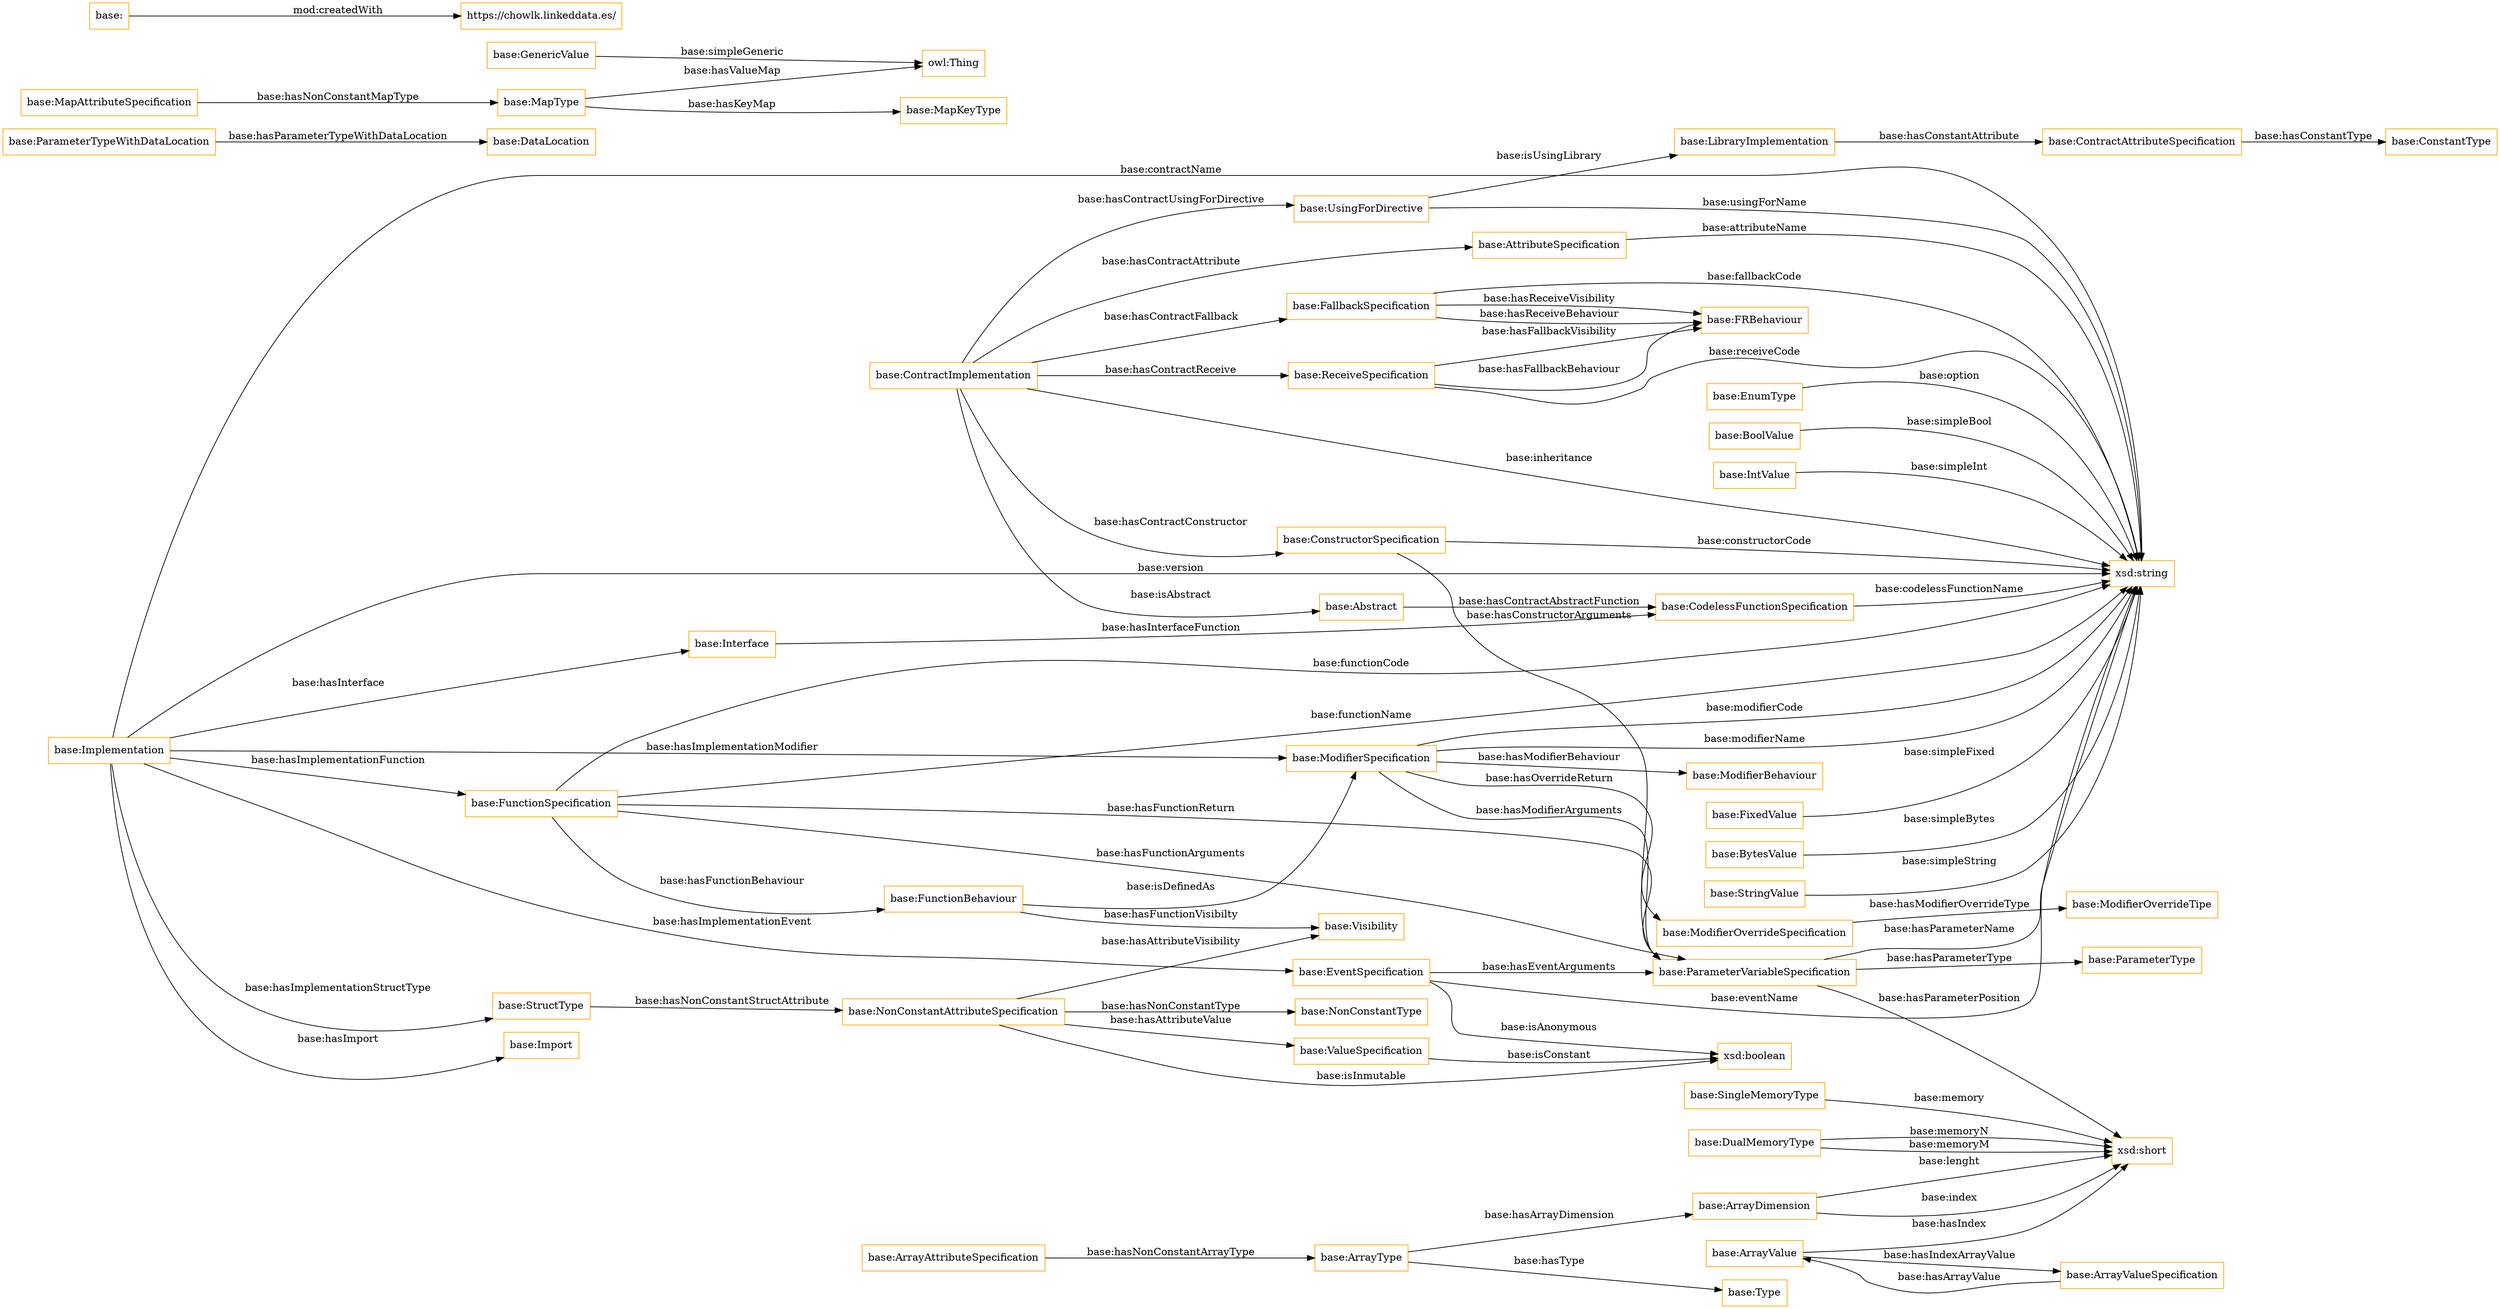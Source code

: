 digraph ar2dtool_diagram { 
rankdir=LR;
size="1501"
node [shape = rectangle, color="orange"]; "base:FunctionBehaviour" "base:EventSpecification" "base:ArrayAttributeSpecification" "base:ModifierBehaviour" "base:ValueSpecification" "base:DualMemoryType" "base:SingleMemoryType" "base:BoolValue" "base:IntValue" "base:NonConstantType" "base:DataLocation" "base:AttributeSpecification" "base:GenericValue" "base:FallbackSpecification" "base:Import" "base:ParameterTypeWithDataLocation" "base:NonConstantAttributeSpecification" "base:ArrayDimension" "base:ReceiveSpecification" "base:ConstantType" "base:Interface" "base:FixedValue" "base:CodelessFunctionSpecification" "base:ContractAttributeSpecification" "base:Implementation" "base:ArrayValueSpecification" "base:MapKeyType" "base:StructType" "base:ModifierOverrideSpecification" "base:ArrayValue" "base:ParameterVariableSpecification" "base:FRBehaviour" "base:Abstract" "base:ConstructorSpecification" "base:Type" "base:LibraryImplementation" "base:BytesValue" "base:MapAttributeSpecification" "base:StringValue" "base:ParameterType" "base:ContractImplementation" "base:FunctionSpecification" "base:ModifierSpecification" "base:ArrayType" "base:Visibility" "base:MapType" "base:EnumType" "base:UsingForDirective" "base:ModifierOverrideTipe" ; /*classes style*/
	"base:" -> "https://chowlk.linkeddata.es/" [ label = "mod:createdWith" ];
	"base:ArrayType" -> "base:ArrayDimension" [ label = "base:hasArrayDimension" ];
	"base:FunctionSpecification" -> "xsd:string" [ label = "base:functionName" ];
	"base:FunctionSpecification" -> "base:ParameterVariableSpecification" [ label = "base:hasFunctionReturn" ];
	"base:DualMemoryType" -> "xsd:short" [ label = "base:memoryM" ];
	"base:DualMemoryType" -> "xsd:short" [ label = "base:memoryN" ];
	"base:ModifierOverrideSpecification" -> "base:ModifierOverrideTipe" [ label = "base:hasModifierOverrideType" ];
	"base:FunctionBehaviour" -> "base:ModifierSpecification" [ label = "base:isDefinedAs" ];
	"base:Interface" -> "base:CodelessFunctionSpecification" [ label = "base:hasInterfaceFunction" ];
	"base:ArrayValue" -> "xsd:short" [ label = "base:hasIndex" ];
	"base:BoolValue" -> "xsd:string" [ label = "base:simpleBool" ];
	"base:Implementation" -> "base:Import" [ label = "base:hasImport" ];
	"base:NonConstantAttributeSpecification" -> "xsd:boolean" [ label = "base:isInmutable" ];
	"base:FallbackSpecification" -> "base:FRBehaviour" [ label = "base:hasReceiveBehaviour" ];
	"base:ContractAttributeSpecification" -> "base:ConstantType" [ label = "base:hasConstantType" ];
	"base:MapType" -> "owl:Thing" [ label = "base:hasValueMap" ];
	"base:ReceiveSpecification" -> "base:FRBehaviour" [ label = "base:hasFallbackBehaviour" ];
	"base:UsingForDirective" -> "base:LibraryImplementation" [ label = "base:isUsingLibrary" ];
	"base:SingleMemoryType" -> "xsd:short" [ label = "base:memory" ];
	"base:EventSpecification" -> "xsd:boolean" [ label = "base:isAnonymous" ];
	"base:BytesValue" -> "xsd:string" [ label = "base:simpleBytes" ];
	"base:LibraryImplementation" -> "base:ContractAttributeSpecification" [ label = "base:hasConstantAttribute" ];
	"base:ContractImplementation" -> "base:Abstract" [ label = "base:isAbstract" ];
	"base:Implementation" -> "base:EventSpecification" [ label = "base:hasImplementationEvent" ];
	"base:EnumType" -> "xsd:string" [ label = "base:option" ];
	"base:IntValue" -> "xsd:string" [ label = "base:simpleInt" ];
	"base:AttributeSpecification" -> "xsd:string" [ label = "base:attributeName" ];
	"base:Abstract" -> "base:CodelessFunctionSpecification" [ label = "base:hasContractAbstractFunction" ];
	"base:ArrayType" -> "base:Type" [ label = "base:hasType" ];
	"base:ModifierSpecification" -> "base:ModifierOverrideSpecification" [ label = "base:hasOverrideReturn" ];
	"base:ContractImplementation" -> "base:AttributeSpecification" [ label = "base:hasContractAttribute" ];
	"base:ParameterVariableSpecification" -> "base:ParameterType" [ label = "base:hasParameterType" ];
	"base:Implementation" -> "base:Interface" [ label = "base:hasInterface" ];
	"base:ReceiveSpecification" -> "base:FRBehaviour" [ label = "base:hasFallbackVisibility" ];
	"base:ModifierSpecification" -> "xsd:string" [ label = "base:modifierName" ];
	"base:FunctionBehaviour" -> "base:Visibility" [ label = "base:hasFunctionVisibilty" ];
	"base:FixedValue" -> "xsd:string" [ label = "base:simpleFixed" ];
	"base:ArrayValue" -> "base:ArrayValueSpecification" [ label = "base:hasIndexArrayValue" ];
	"base:ReceiveSpecification" -> "xsd:string" [ label = "base:receiveCode" ];
	"base:ContractImplementation" -> "base:ReceiveSpecification" [ label = "base:hasContractReceive" ];
	"base:ContractImplementation" -> "base:FallbackSpecification" [ label = "base:hasContractFallback" ];
	"base:ArrayDimension" -> "xsd:short" [ label = "base:lenght" ];
	"base:MapAttributeSpecification" -> "base:MapType" [ label = "base:hasNonConstantMapType" ];
	"base:Implementation" -> "xsd:string" [ label = "base:contractName" ];
	"base:ParameterVariableSpecification" -> "xsd:string" [ label = "base:hasParameterName" ];
	"base:NonConstantAttributeSpecification" -> "base:NonConstantType" [ label = "base:hasNonConstantType" ];
	"base:ConstructorSpecification" -> "base:ParameterVariableSpecification" [ label = "base:hasConstructorArguments" ];
	"base:ArrayAttributeSpecification" -> "base:ArrayType" [ label = "base:hasNonConstantArrayType" ];
	"base:ParameterTypeWithDataLocation" -> "base:DataLocation" [ label = "base:hasParameterTypeWithDataLocation" ];
	"base:EventSpecification" -> "base:ParameterVariableSpecification" [ label = "base:hasEventArguments" ];
	"base:EventSpecification" -> "xsd:string" [ label = "base:eventName" ];
	"base:ConstructorSpecification" -> "xsd:string" [ label = "base:constructorCode" ];
	"base:StructType" -> "base:NonConstantAttributeSpecification" [ label = "base:hasNonConstantStructAttribute" ];
	"base:ModifierSpecification" -> "base:ParameterVariableSpecification" [ label = "base:hasModifierArguments" ];
	"base:ParameterVariableSpecification" -> "xsd:short" [ label = "base:hasParameterPosition" ];
	"base:ModifierSpecification" -> "base:ModifierBehaviour" [ label = "base:hasModifierBehaviour" ];
	"base:FallbackSpecification" -> "xsd:string" [ label = "base:fallbackCode" ];
	"base:ModifierSpecification" -> "xsd:string" [ label = "base:modifierCode" ];
	"base:ContractImplementation" -> "base:UsingForDirective" [ label = "base:hasContractUsingForDirective" ];
	"base:NonConstantAttributeSpecification" -> "base:ValueSpecification" [ label = "base:hasAttributeValue" ];
	"base:FunctionSpecification" -> "base:ParameterVariableSpecification" [ label = "base:hasFunctionArguments" ];
	"base:UsingForDirective" -> "xsd:string" [ label = "base:usingForName" ];
	"base:StringValue" -> "xsd:string" [ label = "base:simpleString" ];
	"base:GenericValue" -> "owl:Thing" [ label = "base:simpleGeneric" ];
	"base:Implementation" -> "base:FunctionSpecification" [ label = "base:hasImplementationFunction" ];
	"base:FunctionSpecification" -> "xsd:string" [ label = "base:functionCode" ];
	"base:FunctionSpecification" -> "base:FunctionBehaviour" [ label = "base:hasFunctionBehaviour" ];
	"base:ContractImplementation" -> "xsd:string" [ label = "base:inheritance" ];
	"base:Implementation" -> "xsd:string" [ label = "base:version" ];
	"base:MapType" -> "base:MapKeyType" [ label = "base:hasKeyMap" ];
	"base:Implementation" -> "base:ModifierSpecification" [ label = "base:hasImplementationModifier" ];
	"base:NonConstantAttributeSpecification" -> "base:Visibility" [ label = "base:hasAttributeVisibility" ];
	"base:CodelessFunctionSpecification" -> "xsd:string" [ label = "base:codelessFunctionName" ];
	"base:Implementation" -> "base:StructType" [ label = "base:hasImplementationStructType" ];
	"base:ArrayDimension" -> "xsd:short" [ label = "base:index" ];
	"base:ArrayValueSpecification" -> "base:ArrayValue" [ label = "base:hasArrayValue" ];
	"base:ValueSpecification" -> "xsd:boolean" [ label = "base:isConstant" ];
	"base:FallbackSpecification" -> "base:FRBehaviour" [ label = "base:hasReceiveVisibility" ];
	"base:ContractImplementation" -> "base:ConstructorSpecification" [ label = "base:hasContractConstructor" ];

}
